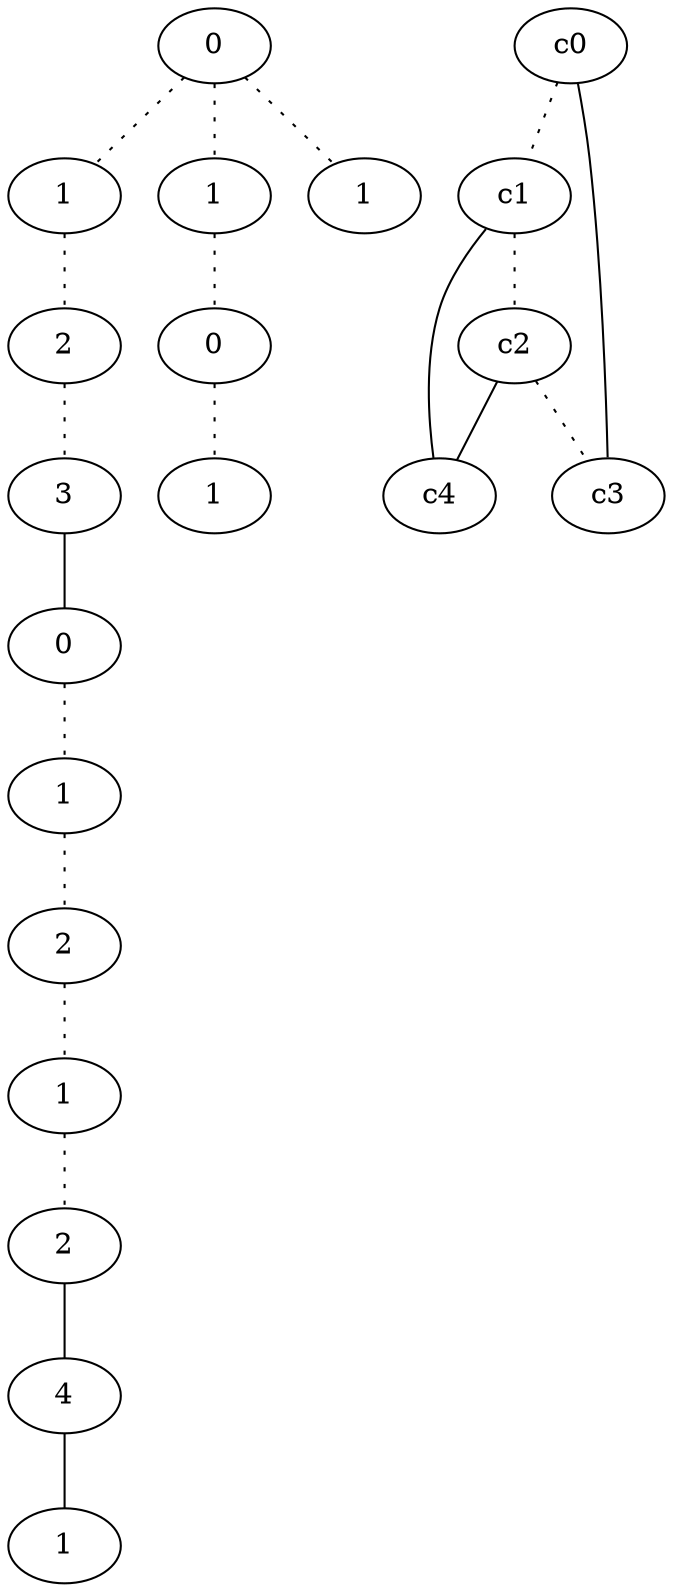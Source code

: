 graph {
a0[label=0];
a1[label=1];
a2[label=2];
a3[label=3];
a4[label=0];
a5[label=1];
a6[label=2];
a7[label=1];
a8[label=2];
a9[label=4];
a10[label=1];
a11[label=1];
a12[label=0];
a13[label=1];
a14[label=1];
a0 -- a1 [style=dotted];
a0 -- a11 [style=dotted];
a0 -- a14 [style=dotted];
a1 -- a2 [style=dotted];
a2 -- a3 [style=dotted];
a3 -- a4;
a4 -- a5 [style=dotted];
a5 -- a6 [style=dotted];
a6 -- a7 [style=dotted];
a7 -- a8 [style=dotted];
a8 -- a9;
a9 -- a10;
a11 -- a12 [style=dotted];
a12 -- a13 [style=dotted];
c0 -- c1 [style=dotted];
c0 -- c3;
c1 -- c2 [style=dotted];
c1 -- c4;
c2 -- c3 [style=dotted];
c2 -- c4;
}

